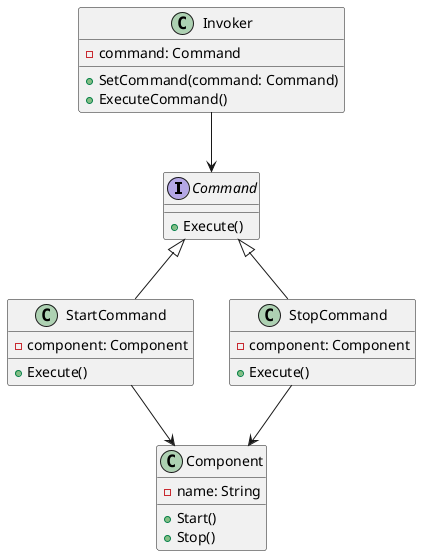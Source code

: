@startuml
interface Command {
    +Execute()
}

class StartCommand {
    -component: Component
    +Execute()
}

class StopCommand {
    -component: Component
    +Execute()
}

class Component {
    -name: String
    +Start()
    +Stop()
}

class Invoker {
    -command: Command
    +SetCommand(command: Command)
    +ExecuteCommand()
}

Command <|-- StartCommand
Command <|-- StopCommand
StartCommand --> Component
StopCommand --> Component
Invoker --> Command
@enduml